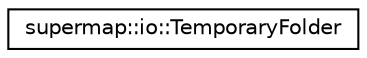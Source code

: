 digraph "Graphical Class Hierarchy"
{
 // LATEX_PDF_SIZE
  edge [fontname="Helvetica",fontsize="10",labelfontname="Helvetica",labelfontsize="10"];
  node [fontname="Helvetica",fontsize="10",shape=record];
  rankdir="LR";
  Node0 [label="supermap::io::TemporaryFolder",height=0.2,width=0.4,color="black", fillcolor="white", style="filled",URL="$classsupermap_1_1io_1_1TemporaryFolder.html",tooltip="Temporary folder in the file system."];
}
